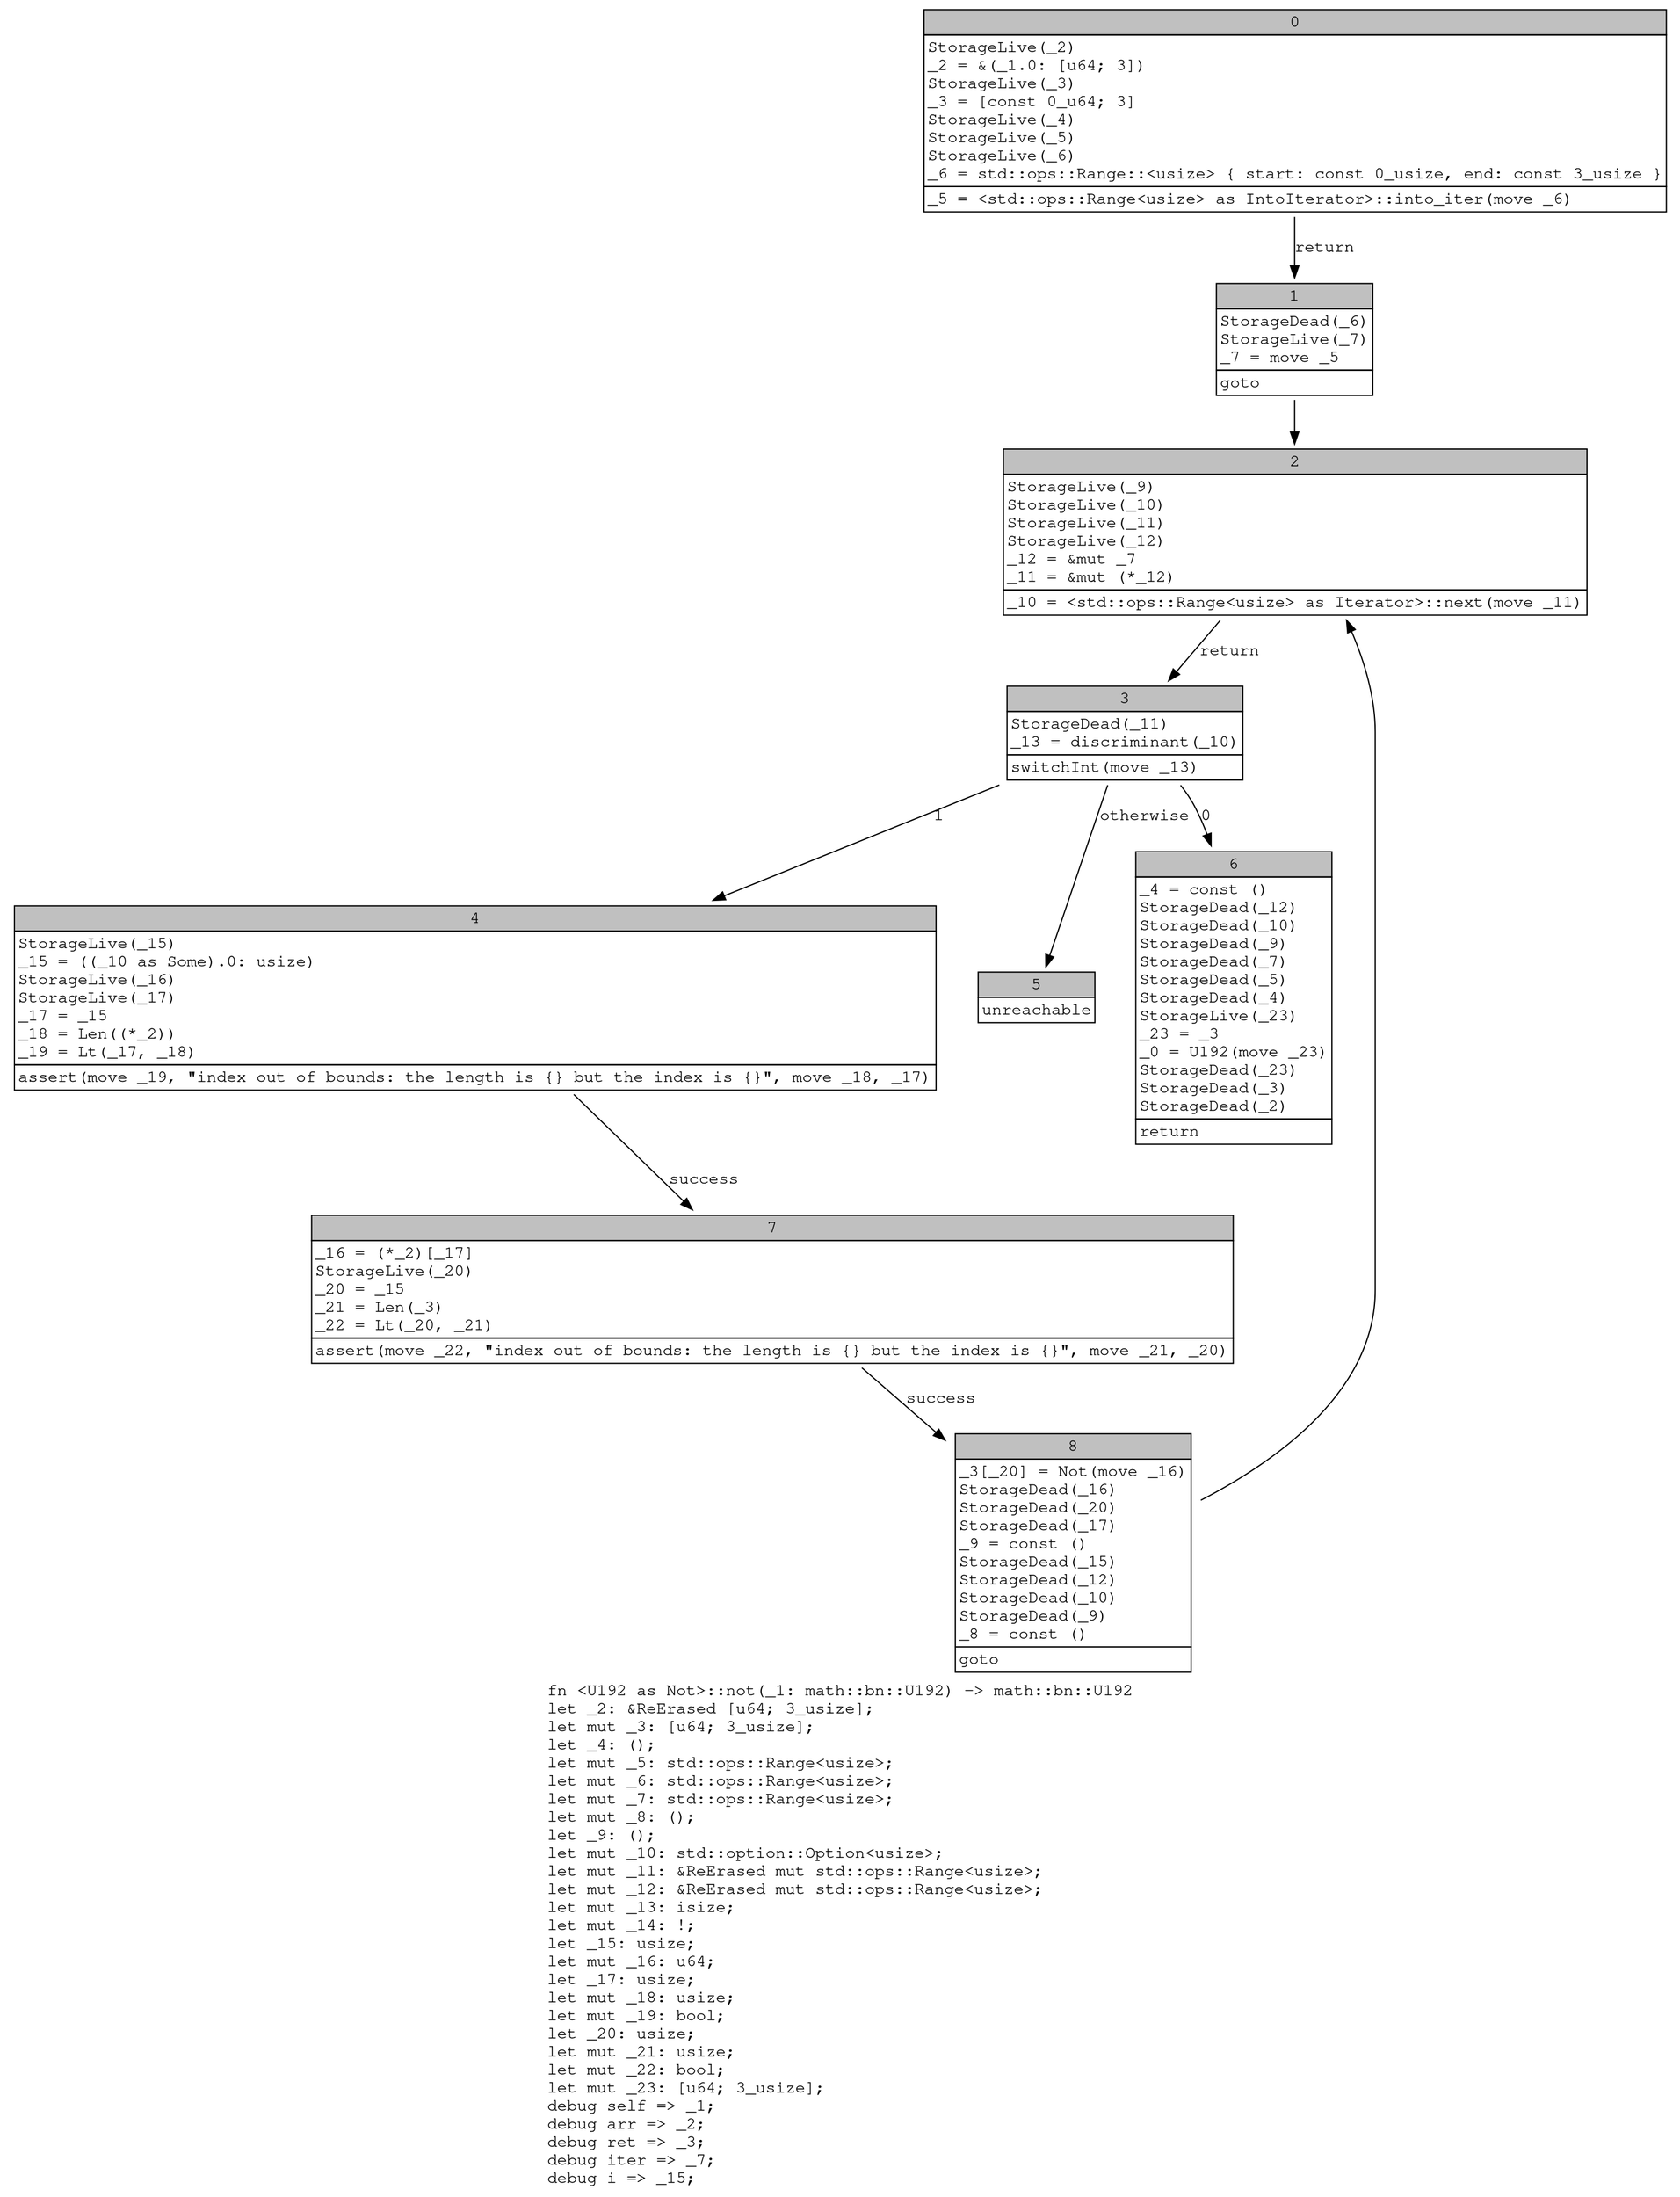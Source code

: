digraph Mir_0_14637 {
    graph [fontname="Courier, monospace"];
    node [fontname="Courier, monospace"];
    edge [fontname="Courier, monospace"];
    label=<fn &lt;U192 as Not&gt;::not(_1: math::bn::U192) -&gt; math::bn::U192<br align="left"/>let _2: &amp;ReErased [u64; 3_usize];<br align="left"/>let mut _3: [u64; 3_usize];<br align="left"/>let _4: ();<br align="left"/>let mut _5: std::ops::Range&lt;usize&gt;;<br align="left"/>let mut _6: std::ops::Range&lt;usize&gt;;<br align="left"/>let mut _7: std::ops::Range&lt;usize&gt;;<br align="left"/>let mut _8: ();<br align="left"/>let _9: ();<br align="left"/>let mut _10: std::option::Option&lt;usize&gt;;<br align="left"/>let mut _11: &amp;ReErased mut std::ops::Range&lt;usize&gt;;<br align="left"/>let mut _12: &amp;ReErased mut std::ops::Range&lt;usize&gt;;<br align="left"/>let mut _13: isize;<br align="left"/>let mut _14: !;<br align="left"/>let _15: usize;<br align="left"/>let mut _16: u64;<br align="left"/>let _17: usize;<br align="left"/>let mut _18: usize;<br align="left"/>let mut _19: bool;<br align="left"/>let _20: usize;<br align="left"/>let mut _21: usize;<br align="left"/>let mut _22: bool;<br align="left"/>let mut _23: [u64; 3_usize];<br align="left"/>debug self =&gt; _1;<br align="left"/>debug arr =&gt; _2;<br align="left"/>debug ret =&gt; _3;<br align="left"/>debug iter =&gt; _7;<br align="left"/>debug i =&gt; _15;<br align="left"/>>;
    bb0__0_14637 [shape="none", label=<<table border="0" cellborder="1" cellspacing="0"><tr><td bgcolor="gray" align="center" colspan="1">0</td></tr><tr><td align="left" balign="left">StorageLive(_2)<br/>_2 = &amp;(_1.0: [u64; 3])<br/>StorageLive(_3)<br/>_3 = [const 0_u64; 3]<br/>StorageLive(_4)<br/>StorageLive(_5)<br/>StorageLive(_6)<br/>_6 = std::ops::Range::&lt;usize&gt; { start: const 0_usize, end: const 3_usize }<br/></td></tr><tr><td align="left">_5 = &lt;std::ops::Range&lt;usize&gt; as IntoIterator&gt;::into_iter(move _6)</td></tr></table>>];
    bb1__0_14637 [shape="none", label=<<table border="0" cellborder="1" cellspacing="0"><tr><td bgcolor="gray" align="center" colspan="1">1</td></tr><tr><td align="left" balign="left">StorageDead(_6)<br/>StorageLive(_7)<br/>_7 = move _5<br/></td></tr><tr><td align="left">goto</td></tr></table>>];
    bb2__0_14637 [shape="none", label=<<table border="0" cellborder="1" cellspacing="0"><tr><td bgcolor="gray" align="center" colspan="1">2</td></tr><tr><td align="left" balign="left">StorageLive(_9)<br/>StorageLive(_10)<br/>StorageLive(_11)<br/>StorageLive(_12)<br/>_12 = &amp;mut _7<br/>_11 = &amp;mut (*_12)<br/></td></tr><tr><td align="left">_10 = &lt;std::ops::Range&lt;usize&gt; as Iterator&gt;::next(move _11)</td></tr></table>>];
    bb3__0_14637 [shape="none", label=<<table border="0" cellborder="1" cellspacing="0"><tr><td bgcolor="gray" align="center" colspan="1">3</td></tr><tr><td align="left" balign="left">StorageDead(_11)<br/>_13 = discriminant(_10)<br/></td></tr><tr><td align="left">switchInt(move _13)</td></tr></table>>];
    bb4__0_14637 [shape="none", label=<<table border="0" cellborder="1" cellspacing="0"><tr><td bgcolor="gray" align="center" colspan="1">4</td></tr><tr><td align="left" balign="left">StorageLive(_15)<br/>_15 = ((_10 as Some).0: usize)<br/>StorageLive(_16)<br/>StorageLive(_17)<br/>_17 = _15<br/>_18 = Len((*_2))<br/>_19 = Lt(_17, _18)<br/></td></tr><tr><td align="left">assert(move _19, &quot;index out of bounds: the length is {} but the index is {}&quot;, move _18, _17)</td></tr></table>>];
    bb5__0_14637 [shape="none", label=<<table border="0" cellborder="1" cellspacing="0"><tr><td bgcolor="gray" align="center" colspan="1">5</td></tr><tr><td align="left">unreachable</td></tr></table>>];
    bb6__0_14637 [shape="none", label=<<table border="0" cellborder="1" cellspacing="0"><tr><td bgcolor="gray" align="center" colspan="1">6</td></tr><tr><td align="left" balign="left">_4 = const ()<br/>StorageDead(_12)<br/>StorageDead(_10)<br/>StorageDead(_9)<br/>StorageDead(_7)<br/>StorageDead(_5)<br/>StorageDead(_4)<br/>StorageLive(_23)<br/>_23 = _3<br/>_0 = U192(move _23)<br/>StorageDead(_23)<br/>StorageDead(_3)<br/>StorageDead(_2)<br/></td></tr><tr><td align="left">return</td></tr></table>>];
    bb7__0_14637 [shape="none", label=<<table border="0" cellborder="1" cellspacing="0"><tr><td bgcolor="gray" align="center" colspan="1">7</td></tr><tr><td align="left" balign="left">_16 = (*_2)[_17]<br/>StorageLive(_20)<br/>_20 = _15<br/>_21 = Len(_3)<br/>_22 = Lt(_20, _21)<br/></td></tr><tr><td align="left">assert(move _22, &quot;index out of bounds: the length is {} but the index is {}&quot;, move _21, _20)</td></tr></table>>];
    bb8__0_14637 [shape="none", label=<<table border="0" cellborder="1" cellspacing="0"><tr><td bgcolor="gray" align="center" colspan="1">8</td></tr><tr><td align="left" balign="left">_3[_20] = Not(move _16)<br/>StorageDead(_16)<br/>StorageDead(_20)<br/>StorageDead(_17)<br/>_9 = const ()<br/>StorageDead(_15)<br/>StorageDead(_12)<br/>StorageDead(_10)<br/>StorageDead(_9)<br/>_8 = const ()<br/></td></tr><tr><td align="left">goto</td></tr></table>>];
    bb0__0_14637 -> bb1__0_14637 [label="return"];
    bb1__0_14637 -> bb2__0_14637 [label=""];
    bb2__0_14637 -> bb3__0_14637 [label="return"];
    bb3__0_14637 -> bb6__0_14637 [label="0"];
    bb3__0_14637 -> bb4__0_14637 [label="1"];
    bb3__0_14637 -> bb5__0_14637 [label="otherwise"];
    bb4__0_14637 -> bb7__0_14637 [label="success"];
    bb7__0_14637 -> bb8__0_14637 [label="success"];
    bb8__0_14637 -> bb2__0_14637 [label=""];
}
